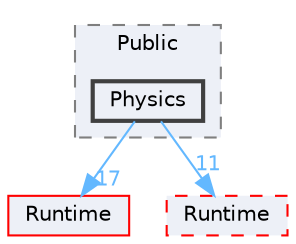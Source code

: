 digraph "Physics"
{
 // INTERACTIVE_SVG=YES
 // LATEX_PDF_SIZE
  bgcolor="transparent";
  edge [fontname=Helvetica,fontsize=10,labelfontname=Helvetica,labelfontsize=10];
  node [fontname=Helvetica,fontsize=10,shape=box,height=0.2,width=0.4];
  compound=true
  subgraph clusterdir_e2cb4746556c9ba076b0ea5495061922 {
    graph [ bgcolor="#edf0f7", pencolor="grey50", label="Public", fontname=Helvetica,fontsize=10 style="filled,dashed", URL="dir_e2cb4746556c9ba076b0ea5495061922.html",tooltip=""]
  dir_6195b7a986908b086e68eb9af7f1c336 [label="Physics", fillcolor="#edf0f7", color="grey25", style="filled,bold", URL="dir_6195b7a986908b086e68eb9af7f1c336.html",tooltip=""];
  }
  dir_7536b172fbd480bfd146a1b1acd6856b [label="Runtime", fillcolor="#edf0f7", color="red", style="filled", URL="dir_7536b172fbd480bfd146a1b1acd6856b.html",tooltip=""];
  dir_a60e1ce30f7313164a0e11a69cddad56 [label="Runtime", fillcolor="#edf0f7", color="red", style="filled,dashed", URL="dir_a60e1ce30f7313164a0e11a69cddad56.html",tooltip=""];
  dir_6195b7a986908b086e68eb9af7f1c336->dir_7536b172fbd480bfd146a1b1acd6856b [headlabel="17", labeldistance=1.5 headhref="dir_000732_000984.html" href="dir_000732_000984.html" color="steelblue1" fontcolor="steelblue1"];
  dir_6195b7a986908b086e68eb9af7f1c336->dir_a60e1ce30f7313164a0e11a69cddad56 [headlabel="11", labeldistance=1.5 headhref="dir_000732_000983.html" href="dir_000732_000983.html" color="steelblue1" fontcolor="steelblue1"];
}
